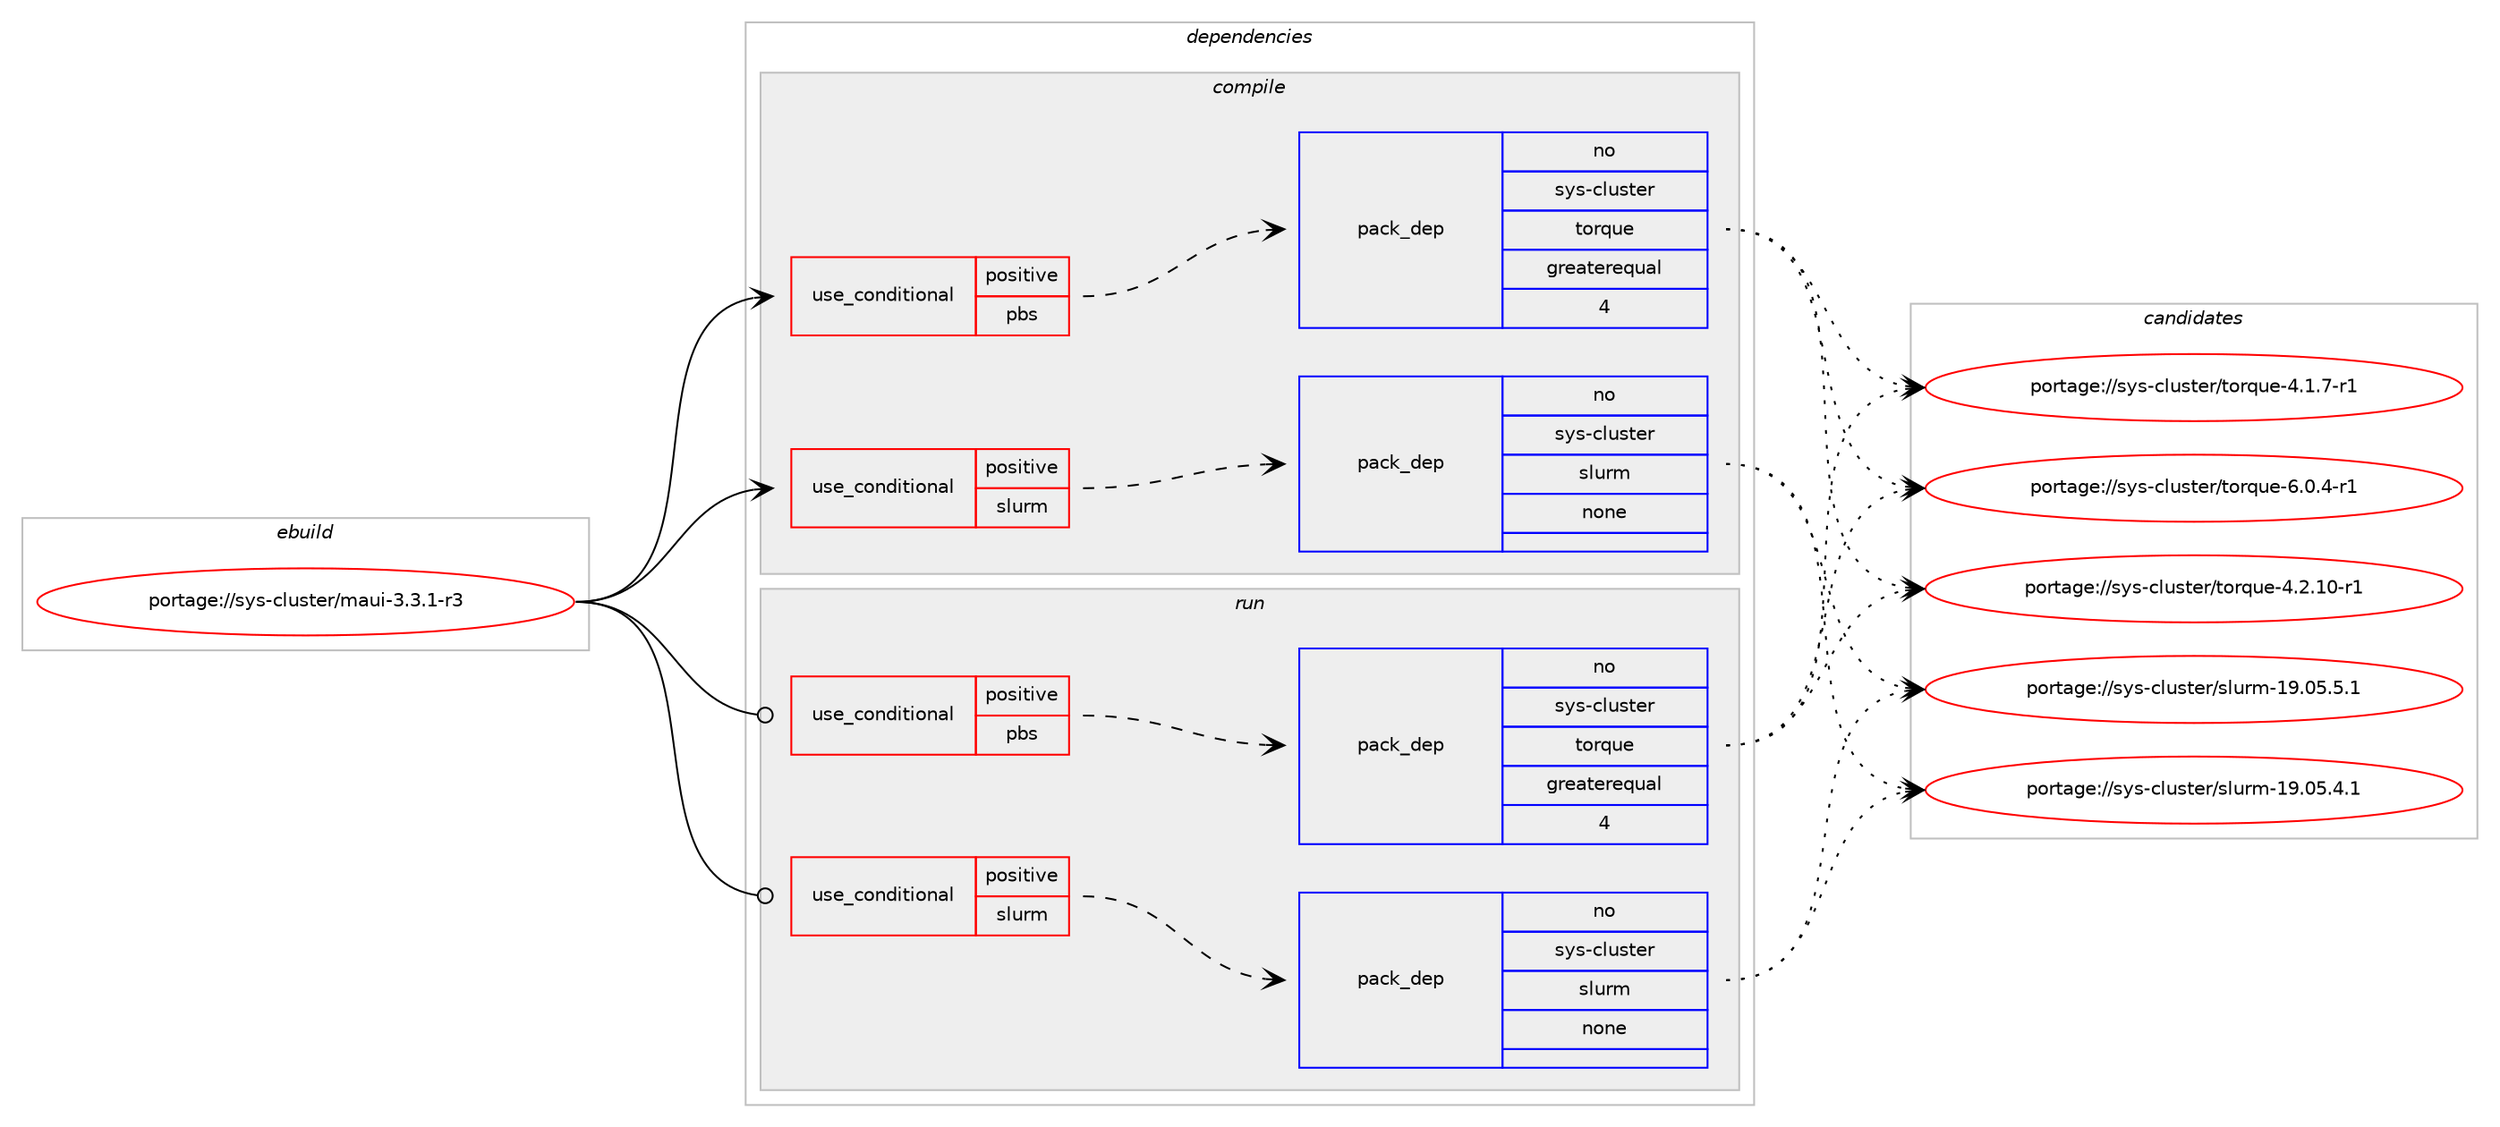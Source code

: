 digraph prolog {

# *************
# Graph options
# *************

newrank=true;
concentrate=true;
compound=true;
graph [rankdir=LR,fontname=Helvetica,fontsize=10,ranksep=1.5];#, ranksep=2.5, nodesep=0.2];
edge  [arrowhead=vee];
node  [fontname=Helvetica,fontsize=10];

# **********
# The ebuild
# **********

subgraph cluster_leftcol {
color=gray;
rank=same;
label=<<i>ebuild</i>>;
id [label="portage://sys-cluster/maui-3.3.1-r3", color=red, width=4, href="../sys-cluster/maui-3.3.1-r3.svg"];
}

# ****************
# The dependencies
# ****************

subgraph cluster_midcol {
color=gray;
label=<<i>dependencies</i>>;
subgraph cluster_compile {
fillcolor="#eeeeee";
style=filled;
label=<<i>compile</i>>;
subgraph cond7090 {
dependency35965 [label=<<TABLE BORDER="0" CELLBORDER="1" CELLSPACING="0" CELLPADDING="4"><TR><TD ROWSPAN="3" CELLPADDING="10">use_conditional</TD></TR><TR><TD>positive</TD></TR><TR><TD>pbs</TD></TR></TABLE>>, shape=none, color=red];
subgraph pack28003 {
dependency35966 [label=<<TABLE BORDER="0" CELLBORDER="1" CELLSPACING="0" CELLPADDING="4" WIDTH="220"><TR><TD ROWSPAN="6" CELLPADDING="30">pack_dep</TD></TR><TR><TD WIDTH="110">no</TD></TR><TR><TD>sys-cluster</TD></TR><TR><TD>torque</TD></TR><TR><TD>greaterequal</TD></TR><TR><TD>4</TD></TR></TABLE>>, shape=none, color=blue];
}
dependency35965:e -> dependency35966:w [weight=20,style="dashed",arrowhead="vee"];
}
id:e -> dependency35965:w [weight=20,style="solid",arrowhead="vee"];
subgraph cond7091 {
dependency35967 [label=<<TABLE BORDER="0" CELLBORDER="1" CELLSPACING="0" CELLPADDING="4"><TR><TD ROWSPAN="3" CELLPADDING="10">use_conditional</TD></TR><TR><TD>positive</TD></TR><TR><TD>slurm</TD></TR></TABLE>>, shape=none, color=red];
subgraph pack28004 {
dependency35968 [label=<<TABLE BORDER="0" CELLBORDER="1" CELLSPACING="0" CELLPADDING="4" WIDTH="220"><TR><TD ROWSPAN="6" CELLPADDING="30">pack_dep</TD></TR><TR><TD WIDTH="110">no</TD></TR><TR><TD>sys-cluster</TD></TR><TR><TD>slurm</TD></TR><TR><TD>none</TD></TR><TR><TD></TD></TR></TABLE>>, shape=none, color=blue];
}
dependency35967:e -> dependency35968:w [weight=20,style="dashed",arrowhead="vee"];
}
id:e -> dependency35967:w [weight=20,style="solid",arrowhead="vee"];
}
subgraph cluster_compileandrun {
fillcolor="#eeeeee";
style=filled;
label=<<i>compile and run</i>>;
}
subgraph cluster_run {
fillcolor="#eeeeee";
style=filled;
label=<<i>run</i>>;
subgraph cond7092 {
dependency35969 [label=<<TABLE BORDER="0" CELLBORDER="1" CELLSPACING="0" CELLPADDING="4"><TR><TD ROWSPAN="3" CELLPADDING="10">use_conditional</TD></TR><TR><TD>positive</TD></TR><TR><TD>pbs</TD></TR></TABLE>>, shape=none, color=red];
subgraph pack28005 {
dependency35970 [label=<<TABLE BORDER="0" CELLBORDER="1" CELLSPACING="0" CELLPADDING="4" WIDTH="220"><TR><TD ROWSPAN="6" CELLPADDING="30">pack_dep</TD></TR><TR><TD WIDTH="110">no</TD></TR><TR><TD>sys-cluster</TD></TR><TR><TD>torque</TD></TR><TR><TD>greaterequal</TD></TR><TR><TD>4</TD></TR></TABLE>>, shape=none, color=blue];
}
dependency35969:e -> dependency35970:w [weight=20,style="dashed",arrowhead="vee"];
}
id:e -> dependency35969:w [weight=20,style="solid",arrowhead="odot"];
subgraph cond7093 {
dependency35971 [label=<<TABLE BORDER="0" CELLBORDER="1" CELLSPACING="0" CELLPADDING="4"><TR><TD ROWSPAN="3" CELLPADDING="10">use_conditional</TD></TR><TR><TD>positive</TD></TR><TR><TD>slurm</TD></TR></TABLE>>, shape=none, color=red];
subgraph pack28006 {
dependency35972 [label=<<TABLE BORDER="0" CELLBORDER="1" CELLSPACING="0" CELLPADDING="4" WIDTH="220"><TR><TD ROWSPAN="6" CELLPADDING="30">pack_dep</TD></TR><TR><TD WIDTH="110">no</TD></TR><TR><TD>sys-cluster</TD></TR><TR><TD>slurm</TD></TR><TR><TD>none</TD></TR><TR><TD></TD></TR></TABLE>>, shape=none, color=blue];
}
dependency35971:e -> dependency35972:w [weight=20,style="dashed",arrowhead="vee"];
}
id:e -> dependency35971:w [weight=20,style="solid",arrowhead="odot"];
}
}

# **************
# The candidates
# **************

subgraph cluster_choices {
rank=same;
color=gray;
label=<<i>candidates</i>>;

subgraph choice28003 {
color=black;
nodesep=1;
choice1151211154599108117115116101114471161111141131171014554464846524511449 [label="portage://sys-cluster/torque-6.0.4-r1", color=red, width=4,href="../sys-cluster/torque-6.0.4-r1.svg"];
choice115121115459910811711511610111447116111114113117101455246504649484511449 [label="portage://sys-cluster/torque-4.2.10-r1", color=red, width=4,href="../sys-cluster/torque-4.2.10-r1.svg"];
choice1151211154599108117115116101114471161111141131171014552464946554511449 [label="portage://sys-cluster/torque-4.1.7-r1", color=red, width=4,href="../sys-cluster/torque-4.1.7-r1.svg"];
dependency35966:e -> choice1151211154599108117115116101114471161111141131171014554464846524511449:w [style=dotted,weight="100"];
dependency35966:e -> choice115121115459910811711511610111447116111114113117101455246504649484511449:w [style=dotted,weight="100"];
dependency35966:e -> choice1151211154599108117115116101114471161111141131171014552464946554511449:w [style=dotted,weight="100"];
}
subgraph choice28004 {
color=black;
nodesep=1;
choice11512111545991081171151161011144711510811711410945495746485346534649 [label="portage://sys-cluster/slurm-19.05.5.1", color=red, width=4,href="../sys-cluster/slurm-19.05.5.1.svg"];
choice11512111545991081171151161011144711510811711410945495746485346524649 [label="portage://sys-cluster/slurm-19.05.4.1", color=red, width=4,href="../sys-cluster/slurm-19.05.4.1.svg"];
dependency35968:e -> choice11512111545991081171151161011144711510811711410945495746485346534649:w [style=dotted,weight="100"];
dependency35968:e -> choice11512111545991081171151161011144711510811711410945495746485346524649:w [style=dotted,weight="100"];
}
subgraph choice28005 {
color=black;
nodesep=1;
choice1151211154599108117115116101114471161111141131171014554464846524511449 [label="portage://sys-cluster/torque-6.0.4-r1", color=red, width=4,href="../sys-cluster/torque-6.0.4-r1.svg"];
choice115121115459910811711511610111447116111114113117101455246504649484511449 [label="portage://sys-cluster/torque-4.2.10-r1", color=red, width=4,href="../sys-cluster/torque-4.2.10-r1.svg"];
choice1151211154599108117115116101114471161111141131171014552464946554511449 [label="portage://sys-cluster/torque-4.1.7-r1", color=red, width=4,href="../sys-cluster/torque-4.1.7-r1.svg"];
dependency35970:e -> choice1151211154599108117115116101114471161111141131171014554464846524511449:w [style=dotted,weight="100"];
dependency35970:e -> choice115121115459910811711511610111447116111114113117101455246504649484511449:w [style=dotted,weight="100"];
dependency35970:e -> choice1151211154599108117115116101114471161111141131171014552464946554511449:w [style=dotted,weight="100"];
}
subgraph choice28006 {
color=black;
nodesep=1;
choice11512111545991081171151161011144711510811711410945495746485346534649 [label="portage://sys-cluster/slurm-19.05.5.1", color=red, width=4,href="../sys-cluster/slurm-19.05.5.1.svg"];
choice11512111545991081171151161011144711510811711410945495746485346524649 [label="portage://sys-cluster/slurm-19.05.4.1", color=red, width=4,href="../sys-cluster/slurm-19.05.4.1.svg"];
dependency35972:e -> choice11512111545991081171151161011144711510811711410945495746485346534649:w [style=dotted,weight="100"];
dependency35972:e -> choice11512111545991081171151161011144711510811711410945495746485346524649:w [style=dotted,weight="100"];
}
}

}

